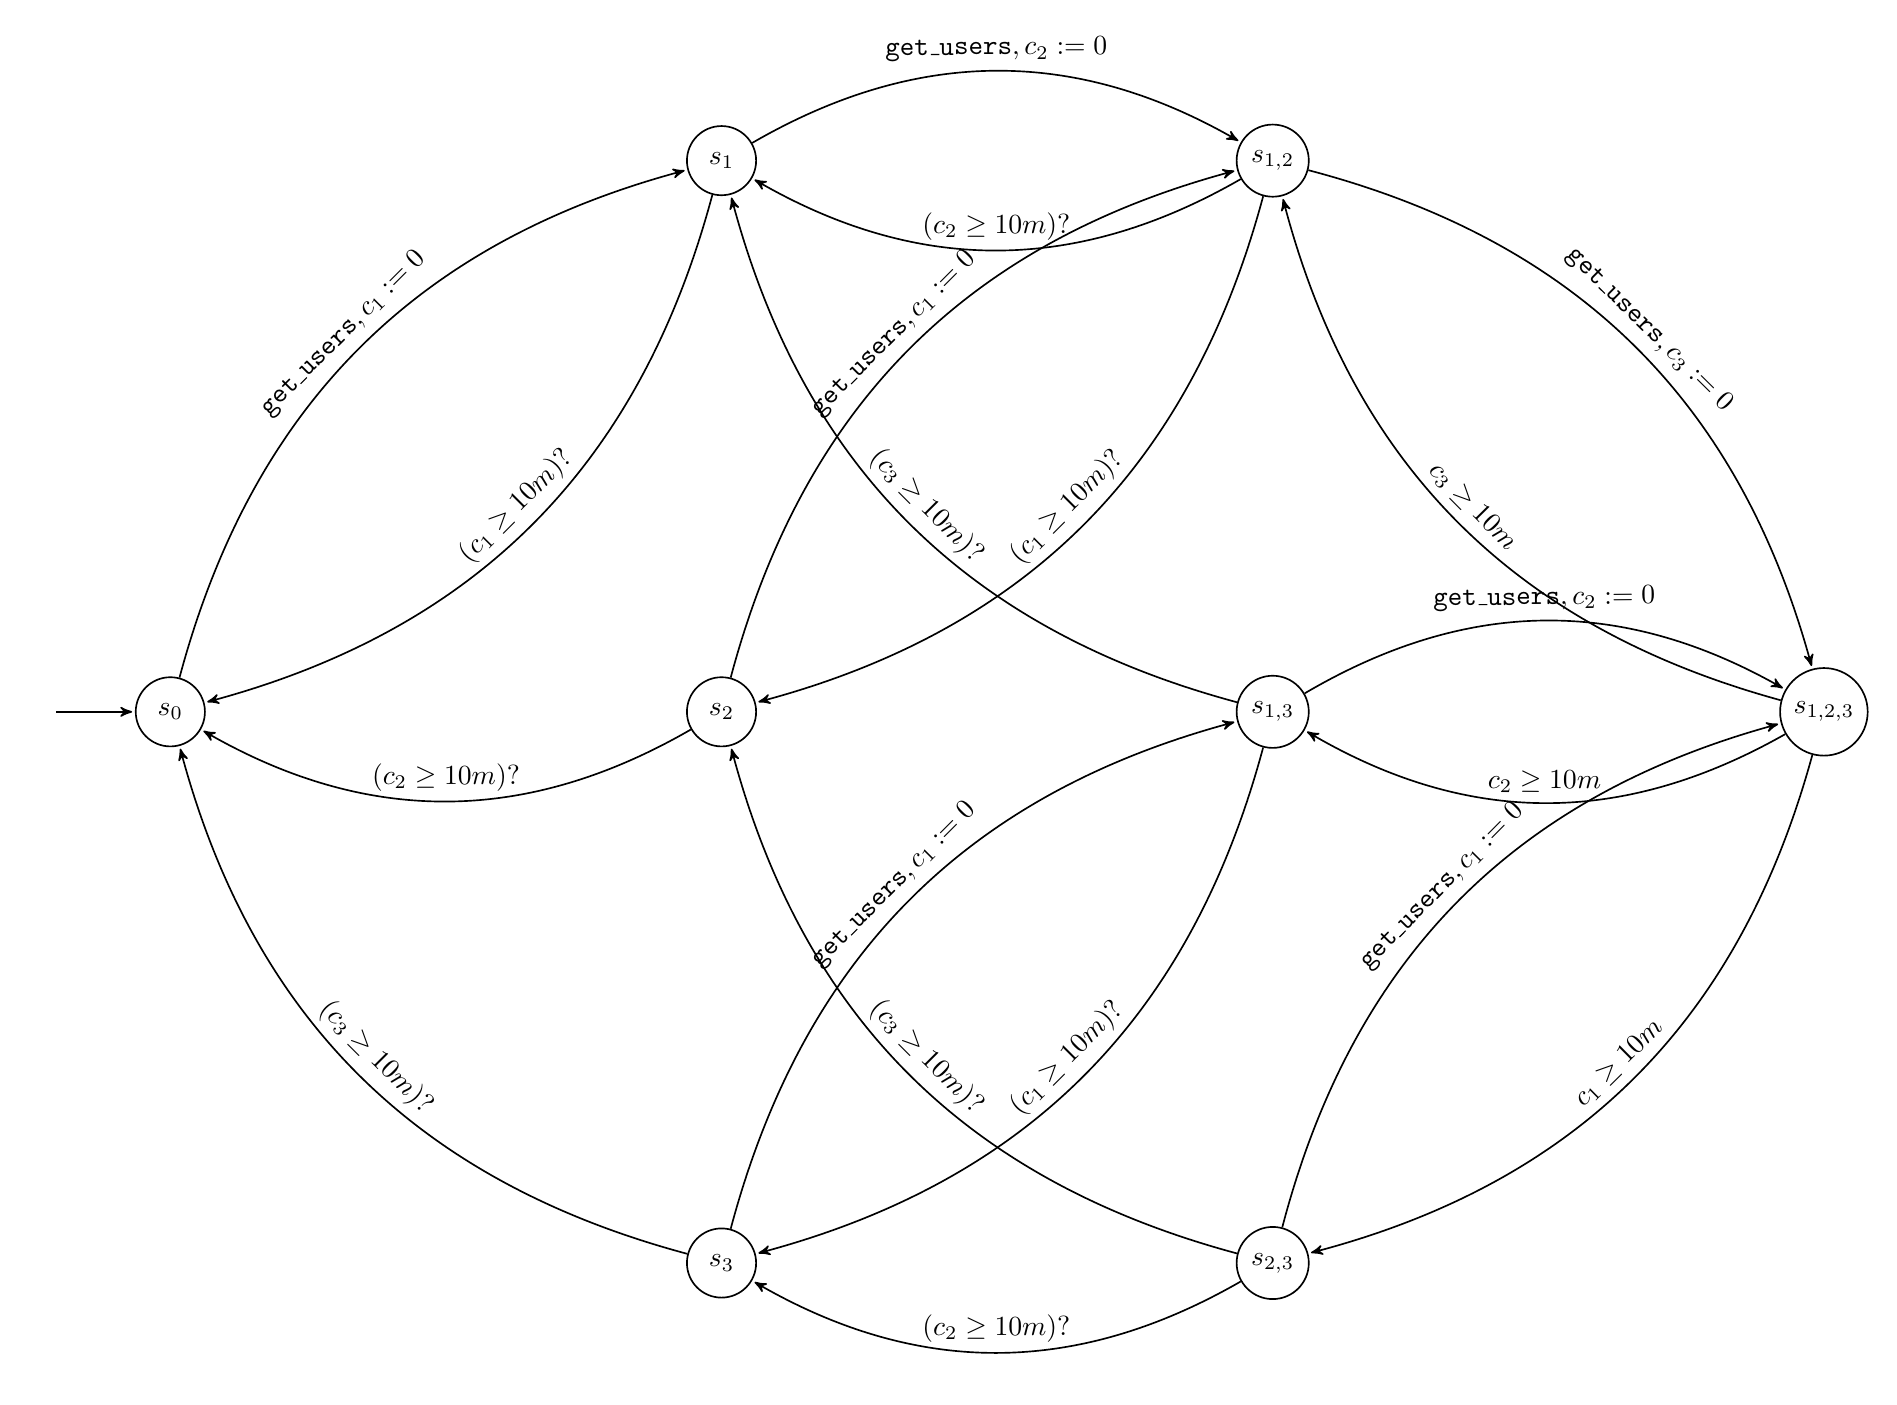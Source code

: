 \newcommand{\ccc}{\texttt{get\_users}}
\begin{tikzpicture}[->,>=stealth',shorten >=1pt,auto,node distance=7cm, semithick]
	\node(start) {};
	\node[state] (S0) [right=0cm and 1cm of start]{$s_0$};
	\node[state] (S2) [right of=S0] {$s_2$};
	\node[state] (S1) [above of=S2] {$s_1$};
	\node[state] (S3) [below of=S2] {$s_3$};
	\node[state] (S12) [right of=S1] {$s_{1,2}$};
	\node[state] (S13) [below of=S12] {$s_{1,3}$};
	\node[state] (S23) [below of=S13] {$s_{2,3}$};
	\node[state] (S123) [right of=S13] {$s_{1,2,3}$};

	\path[every node/.style={sloped,anchor=south,auto=false}]
	 (start) edge node {} (S0)
	 (S1) edge [bend left] node {$(c_1 \geq 10m)?$} (S0)
	 (S2) edge [bend left] node {$(c_2 \geq 10m)?$} (S0)
	 (S3) edge [bend left] node {$(c_3 \geq 10m)?$} (S0)
	 (S0) edge [bend left] node {$\ccc, c_1 := 0$} (S1)
	 (S1) edge [bend left] node {$\ccc, c_2 := 0$} (S12)
	 (S12) edge [bend left] node {$(c_2 \geq 10m)?$} (S1)
	 (S13) edge [bend left] node {$(c_3 \geq 10m)?$} (S1)
	 (S2) edge [bend left] node {$\ccc, c_1 := 0$} (S12)
	 (S12) edge [bend left] node {$(c_1 \geq 10m)?$} (S2)
	 (S23) edge [bend left] node {$(c_3 \geq 10m)?$} (S2)
	 (S23) edge [bend left] node {$(c_2 \geq 10m)?$} (S3)
	 (S3) edge [bend left] node {$\ccc, c_1 := 0$} (S13)
	 (S13) edge [bend left] node {$(c_1 \geq 10m)?$} (S3)
	 (S12) edge [bend left] node {$\ccc, c_3 := 0$} (S123)
	 (S123) edge [bend left] node {$c_3 \geq 10m$} (S12)
	 (S13) edge [bend left] node {$\ccc, c_2 := 0$} (S123)
	 (S123) edge [bend left] node {$c_2 \geq 10m$} (S13)
	 (S23) edge [bend left] node {$\ccc, c_1 := 0$} (S123)
	 (S123) edge [bend left] node {$c_1 \geq 10m$} (S23);
\end{tikzpicture}
